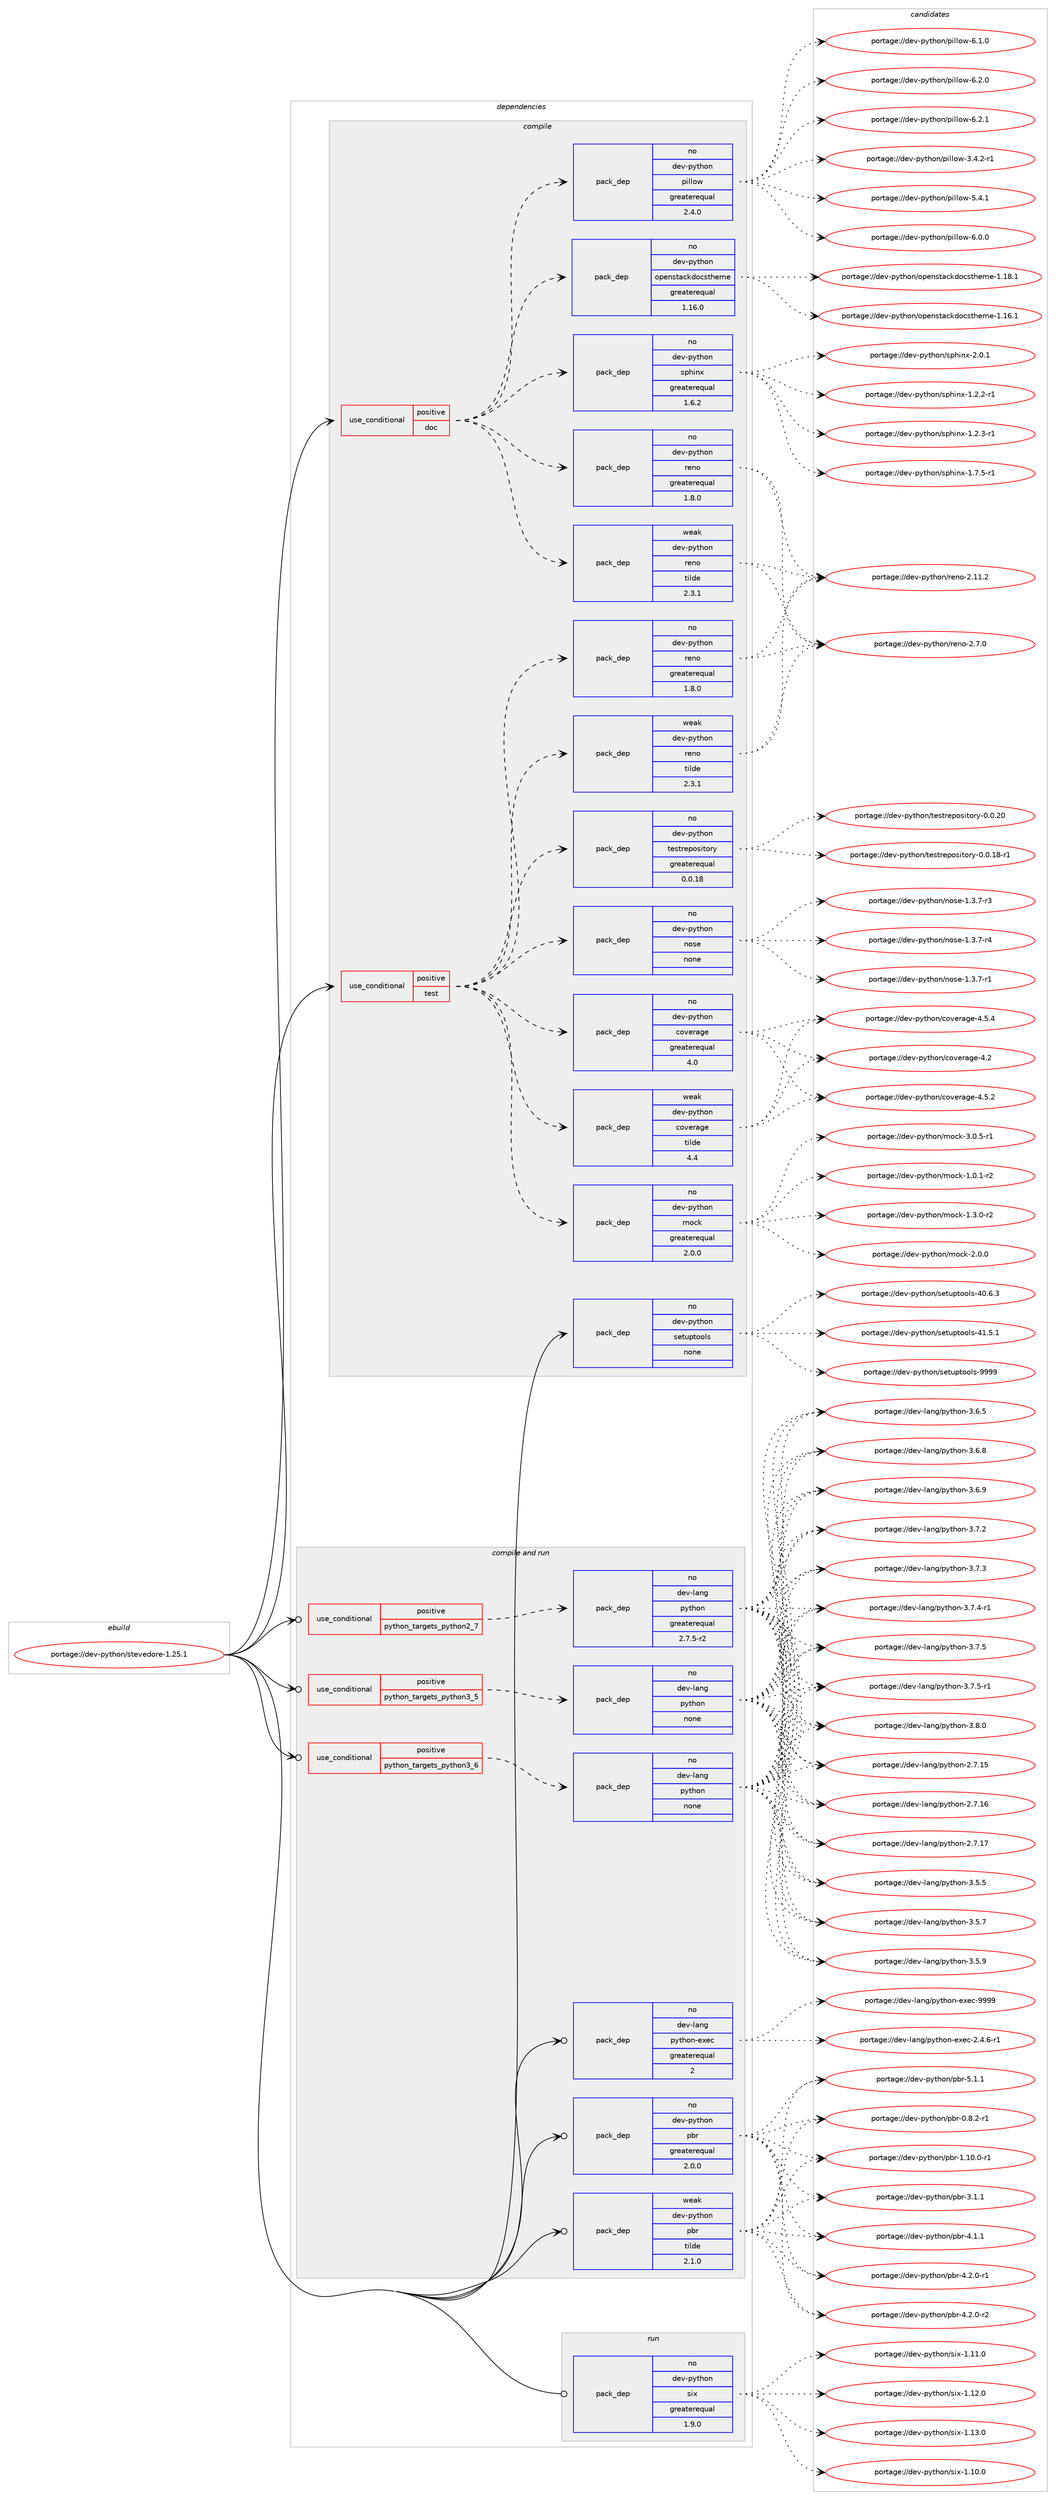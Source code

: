 digraph prolog {

# *************
# Graph options
# *************

newrank=true;
concentrate=true;
compound=true;
graph [rankdir=LR,fontname=Helvetica,fontsize=10,ranksep=1.5];#, ranksep=2.5, nodesep=0.2];
edge  [arrowhead=vee];
node  [fontname=Helvetica,fontsize=10];

# **********
# The ebuild
# **********

subgraph cluster_leftcol {
color=gray;
rank=same;
label=<<i>ebuild</i>>;
id [label="portage://dev-python/stevedore-1.25.1", color=red, width=4, href="../dev-python/stevedore-1.25.1.svg"];
}

# ****************
# The dependencies
# ****************

subgraph cluster_midcol {
color=gray;
label=<<i>dependencies</i>>;
subgraph cluster_compile {
fillcolor="#eeeeee";
style=filled;
label=<<i>compile</i>>;
subgraph cond39394 {
dependency174615 [label=<<TABLE BORDER="0" CELLBORDER="1" CELLSPACING="0" CELLPADDING="4"><TR><TD ROWSPAN="3" CELLPADDING="10">use_conditional</TD></TR><TR><TD>positive</TD></TR><TR><TD>doc</TD></TR></TABLE>>, shape=none, color=red];
subgraph pack131808 {
dependency174616 [label=<<TABLE BORDER="0" CELLBORDER="1" CELLSPACING="0" CELLPADDING="4" WIDTH="220"><TR><TD ROWSPAN="6" CELLPADDING="30">pack_dep</TD></TR><TR><TD WIDTH="110">no</TD></TR><TR><TD>dev-python</TD></TR><TR><TD>pillow</TD></TR><TR><TD>greaterequal</TD></TR><TR><TD>2.4.0</TD></TR></TABLE>>, shape=none, color=blue];
}
dependency174615:e -> dependency174616:w [weight=20,style="dashed",arrowhead="vee"];
subgraph pack131809 {
dependency174617 [label=<<TABLE BORDER="0" CELLBORDER="1" CELLSPACING="0" CELLPADDING="4" WIDTH="220"><TR><TD ROWSPAN="6" CELLPADDING="30">pack_dep</TD></TR><TR><TD WIDTH="110">no</TD></TR><TR><TD>dev-python</TD></TR><TR><TD>sphinx</TD></TR><TR><TD>greaterequal</TD></TR><TR><TD>1.6.2</TD></TR></TABLE>>, shape=none, color=blue];
}
dependency174615:e -> dependency174617:w [weight=20,style="dashed",arrowhead="vee"];
subgraph pack131810 {
dependency174618 [label=<<TABLE BORDER="0" CELLBORDER="1" CELLSPACING="0" CELLPADDING="4" WIDTH="220"><TR><TD ROWSPAN="6" CELLPADDING="30">pack_dep</TD></TR><TR><TD WIDTH="110">no</TD></TR><TR><TD>dev-python</TD></TR><TR><TD>openstackdocstheme</TD></TR><TR><TD>greaterequal</TD></TR><TR><TD>1.16.0</TD></TR></TABLE>>, shape=none, color=blue];
}
dependency174615:e -> dependency174618:w [weight=20,style="dashed",arrowhead="vee"];
subgraph pack131811 {
dependency174619 [label=<<TABLE BORDER="0" CELLBORDER="1" CELLSPACING="0" CELLPADDING="4" WIDTH="220"><TR><TD ROWSPAN="6" CELLPADDING="30">pack_dep</TD></TR><TR><TD WIDTH="110">no</TD></TR><TR><TD>dev-python</TD></TR><TR><TD>reno</TD></TR><TR><TD>greaterequal</TD></TR><TR><TD>1.8.0</TD></TR></TABLE>>, shape=none, color=blue];
}
dependency174615:e -> dependency174619:w [weight=20,style="dashed",arrowhead="vee"];
subgraph pack131812 {
dependency174620 [label=<<TABLE BORDER="0" CELLBORDER="1" CELLSPACING="0" CELLPADDING="4" WIDTH="220"><TR><TD ROWSPAN="6" CELLPADDING="30">pack_dep</TD></TR><TR><TD WIDTH="110">weak</TD></TR><TR><TD>dev-python</TD></TR><TR><TD>reno</TD></TR><TR><TD>tilde</TD></TR><TR><TD>2.3.1</TD></TR></TABLE>>, shape=none, color=blue];
}
dependency174615:e -> dependency174620:w [weight=20,style="dashed",arrowhead="vee"];
}
id:e -> dependency174615:w [weight=20,style="solid",arrowhead="vee"];
subgraph cond39395 {
dependency174621 [label=<<TABLE BORDER="0" CELLBORDER="1" CELLSPACING="0" CELLPADDING="4"><TR><TD ROWSPAN="3" CELLPADDING="10">use_conditional</TD></TR><TR><TD>positive</TD></TR><TR><TD>test</TD></TR></TABLE>>, shape=none, color=red];
subgraph pack131813 {
dependency174622 [label=<<TABLE BORDER="0" CELLBORDER="1" CELLSPACING="0" CELLPADDING="4" WIDTH="220"><TR><TD ROWSPAN="6" CELLPADDING="30">pack_dep</TD></TR><TR><TD WIDTH="110">no</TD></TR><TR><TD>dev-python</TD></TR><TR><TD>mock</TD></TR><TR><TD>greaterequal</TD></TR><TR><TD>2.0.0</TD></TR></TABLE>>, shape=none, color=blue];
}
dependency174621:e -> dependency174622:w [weight=20,style="dashed",arrowhead="vee"];
subgraph pack131814 {
dependency174623 [label=<<TABLE BORDER="0" CELLBORDER="1" CELLSPACING="0" CELLPADDING="4" WIDTH="220"><TR><TD ROWSPAN="6" CELLPADDING="30">pack_dep</TD></TR><TR><TD WIDTH="110">no</TD></TR><TR><TD>dev-python</TD></TR><TR><TD>nose</TD></TR><TR><TD>none</TD></TR><TR><TD></TD></TR></TABLE>>, shape=none, color=blue];
}
dependency174621:e -> dependency174623:w [weight=20,style="dashed",arrowhead="vee"];
subgraph pack131815 {
dependency174624 [label=<<TABLE BORDER="0" CELLBORDER="1" CELLSPACING="0" CELLPADDING="4" WIDTH="220"><TR><TD ROWSPAN="6" CELLPADDING="30">pack_dep</TD></TR><TR><TD WIDTH="110">no</TD></TR><TR><TD>dev-python</TD></TR><TR><TD>coverage</TD></TR><TR><TD>greaterequal</TD></TR><TR><TD>4.0</TD></TR></TABLE>>, shape=none, color=blue];
}
dependency174621:e -> dependency174624:w [weight=20,style="dashed",arrowhead="vee"];
subgraph pack131816 {
dependency174625 [label=<<TABLE BORDER="0" CELLBORDER="1" CELLSPACING="0" CELLPADDING="4" WIDTH="220"><TR><TD ROWSPAN="6" CELLPADDING="30">pack_dep</TD></TR><TR><TD WIDTH="110">weak</TD></TR><TR><TD>dev-python</TD></TR><TR><TD>coverage</TD></TR><TR><TD>tilde</TD></TR><TR><TD>4.4</TD></TR></TABLE>>, shape=none, color=blue];
}
dependency174621:e -> dependency174625:w [weight=20,style="dashed",arrowhead="vee"];
subgraph pack131817 {
dependency174626 [label=<<TABLE BORDER="0" CELLBORDER="1" CELLSPACING="0" CELLPADDING="4" WIDTH="220"><TR><TD ROWSPAN="6" CELLPADDING="30">pack_dep</TD></TR><TR><TD WIDTH="110">no</TD></TR><TR><TD>dev-python</TD></TR><TR><TD>testrepository</TD></TR><TR><TD>greaterequal</TD></TR><TR><TD>0.0.18</TD></TR></TABLE>>, shape=none, color=blue];
}
dependency174621:e -> dependency174626:w [weight=20,style="dashed",arrowhead="vee"];
subgraph pack131818 {
dependency174627 [label=<<TABLE BORDER="0" CELLBORDER="1" CELLSPACING="0" CELLPADDING="4" WIDTH="220"><TR><TD ROWSPAN="6" CELLPADDING="30">pack_dep</TD></TR><TR><TD WIDTH="110">no</TD></TR><TR><TD>dev-python</TD></TR><TR><TD>reno</TD></TR><TR><TD>greaterequal</TD></TR><TR><TD>1.8.0</TD></TR></TABLE>>, shape=none, color=blue];
}
dependency174621:e -> dependency174627:w [weight=20,style="dashed",arrowhead="vee"];
subgraph pack131819 {
dependency174628 [label=<<TABLE BORDER="0" CELLBORDER="1" CELLSPACING="0" CELLPADDING="4" WIDTH="220"><TR><TD ROWSPAN="6" CELLPADDING="30">pack_dep</TD></TR><TR><TD WIDTH="110">weak</TD></TR><TR><TD>dev-python</TD></TR><TR><TD>reno</TD></TR><TR><TD>tilde</TD></TR><TR><TD>2.3.1</TD></TR></TABLE>>, shape=none, color=blue];
}
dependency174621:e -> dependency174628:w [weight=20,style="dashed",arrowhead="vee"];
}
id:e -> dependency174621:w [weight=20,style="solid",arrowhead="vee"];
subgraph pack131820 {
dependency174629 [label=<<TABLE BORDER="0" CELLBORDER="1" CELLSPACING="0" CELLPADDING="4" WIDTH="220"><TR><TD ROWSPAN="6" CELLPADDING="30">pack_dep</TD></TR><TR><TD WIDTH="110">no</TD></TR><TR><TD>dev-python</TD></TR><TR><TD>setuptools</TD></TR><TR><TD>none</TD></TR><TR><TD></TD></TR></TABLE>>, shape=none, color=blue];
}
id:e -> dependency174629:w [weight=20,style="solid",arrowhead="vee"];
}
subgraph cluster_compileandrun {
fillcolor="#eeeeee";
style=filled;
label=<<i>compile and run</i>>;
subgraph cond39396 {
dependency174630 [label=<<TABLE BORDER="0" CELLBORDER="1" CELLSPACING="0" CELLPADDING="4"><TR><TD ROWSPAN="3" CELLPADDING="10">use_conditional</TD></TR><TR><TD>positive</TD></TR><TR><TD>python_targets_python2_7</TD></TR></TABLE>>, shape=none, color=red];
subgraph pack131821 {
dependency174631 [label=<<TABLE BORDER="0" CELLBORDER="1" CELLSPACING="0" CELLPADDING="4" WIDTH="220"><TR><TD ROWSPAN="6" CELLPADDING="30">pack_dep</TD></TR><TR><TD WIDTH="110">no</TD></TR><TR><TD>dev-lang</TD></TR><TR><TD>python</TD></TR><TR><TD>greaterequal</TD></TR><TR><TD>2.7.5-r2</TD></TR></TABLE>>, shape=none, color=blue];
}
dependency174630:e -> dependency174631:w [weight=20,style="dashed",arrowhead="vee"];
}
id:e -> dependency174630:w [weight=20,style="solid",arrowhead="odotvee"];
subgraph cond39397 {
dependency174632 [label=<<TABLE BORDER="0" CELLBORDER="1" CELLSPACING="0" CELLPADDING="4"><TR><TD ROWSPAN="3" CELLPADDING="10">use_conditional</TD></TR><TR><TD>positive</TD></TR><TR><TD>python_targets_python3_5</TD></TR></TABLE>>, shape=none, color=red];
subgraph pack131822 {
dependency174633 [label=<<TABLE BORDER="0" CELLBORDER="1" CELLSPACING="0" CELLPADDING="4" WIDTH="220"><TR><TD ROWSPAN="6" CELLPADDING="30">pack_dep</TD></TR><TR><TD WIDTH="110">no</TD></TR><TR><TD>dev-lang</TD></TR><TR><TD>python</TD></TR><TR><TD>none</TD></TR><TR><TD></TD></TR></TABLE>>, shape=none, color=blue];
}
dependency174632:e -> dependency174633:w [weight=20,style="dashed",arrowhead="vee"];
}
id:e -> dependency174632:w [weight=20,style="solid",arrowhead="odotvee"];
subgraph cond39398 {
dependency174634 [label=<<TABLE BORDER="0" CELLBORDER="1" CELLSPACING="0" CELLPADDING="4"><TR><TD ROWSPAN="3" CELLPADDING="10">use_conditional</TD></TR><TR><TD>positive</TD></TR><TR><TD>python_targets_python3_6</TD></TR></TABLE>>, shape=none, color=red];
subgraph pack131823 {
dependency174635 [label=<<TABLE BORDER="0" CELLBORDER="1" CELLSPACING="0" CELLPADDING="4" WIDTH="220"><TR><TD ROWSPAN="6" CELLPADDING="30">pack_dep</TD></TR><TR><TD WIDTH="110">no</TD></TR><TR><TD>dev-lang</TD></TR><TR><TD>python</TD></TR><TR><TD>none</TD></TR><TR><TD></TD></TR></TABLE>>, shape=none, color=blue];
}
dependency174634:e -> dependency174635:w [weight=20,style="dashed",arrowhead="vee"];
}
id:e -> dependency174634:w [weight=20,style="solid",arrowhead="odotvee"];
subgraph pack131824 {
dependency174636 [label=<<TABLE BORDER="0" CELLBORDER="1" CELLSPACING="0" CELLPADDING="4" WIDTH="220"><TR><TD ROWSPAN="6" CELLPADDING="30">pack_dep</TD></TR><TR><TD WIDTH="110">no</TD></TR><TR><TD>dev-lang</TD></TR><TR><TD>python-exec</TD></TR><TR><TD>greaterequal</TD></TR><TR><TD>2</TD></TR></TABLE>>, shape=none, color=blue];
}
id:e -> dependency174636:w [weight=20,style="solid",arrowhead="odotvee"];
subgraph pack131825 {
dependency174637 [label=<<TABLE BORDER="0" CELLBORDER="1" CELLSPACING="0" CELLPADDING="4" WIDTH="220"><TR><TD ROWSPAN="6" CELLPADDING="30">pack_dep</TD></TR><TR><TD WIDTH="110">no</TD></TR><TR><TD>dev-python</TD></TR><TR><TD>pbr</TD></TR><TR><TD>greaterequal</TD></TR><TR><TD>2.0.0</TD></TR></TABLE>>, shape=none, color=blue];
}
id:e -> dependency174637:w [weight=20,style="solid",arrowhead="odotvee"];
subgraph pack131826 {
dependency174638 [label=<<TABLE BORDER="0" CELLBORDER="1" CELLSPACING="0" CELLPADDING="4" WIDTH="220"><TR><TD ROWSPAN="6" CELLPADDING="30">pack_dep</TD></TR><TR><TD WIDTH="110">weak</TD></TR><TR><TD>dev-python</TD></TR><TR><TD>pbr</TD></TR><TR><TD>tilde</TD></TR><TR><TD>2.1.0</TD></TR></TABLE>>, shape=none, color=blue];
}
id:e -> dependency174638:w [weight=20,style="solid",arrowhead="odotvee"];
}
subgraph cluster_run {
fillcolor="#eeeeee";
style=filled;
label=<<i>run</i>>;
subgraph pack131827 {
dependency174639 [label=<<TABLE BORDER="0" CELLBORDER="1" CELLSPACING="0" CELLPADDING="4" WIDTH="220"><TR><TD ROWSPAN="6" CELLPADDING="30">pack_dep</TD></TR><TR><TD WIDTH="110">no</TD></TR><TR><TD>dev-python</TD></TR><TR><TD>six</TD></TR><TR><TD>greaterequal</TD></TR><TR><TD>1.9.0</TD></TR></TABLE>>, shape=none, color=blue];
}
id:e -> dependency174639:w [weight=20,style="solid",arrowhead="odot"];
}
}

# **************
# The candidates
# **************

subgraph cluster_choices {
rank=same;
color=gray;
label=<<i>candidates</i>>;

subgraph choice131808 {
color=black;
nodesep=1;
choiceportage10010111845112121116104111110471121051081081111194551465246504511449 [label="portage://dev-python/pillow-3.4.2-r1", color=red, width=4,href="../dev-python/pillow-3.4.2-r1.svg"];
choiceportage1001011184511212111610411111047112105108108111119455346524649 [label="portage://dev-python/pillow-5.4.1", color=red, width=4,href="../dev-python/pillow-5.4.1.svg"];
choiceportage1001011184511212111610411111047112105108108111119455446484648 [label="portage://dev-python/pillow-6.0.0", color=red, width=4,href="../dev-python/pillow-6.0.0.svg"];
choiceportage1001011184511212111610411111047112105108108111119455446494648 [label="portage://dev-python/pillow-6.1.0", color=red, width=4,href="../dev-python/pillow-6.1.0.svg"];
choiceportage1001011184511212111610411111047112105108108111119455446504648 [label="portage://dev-python/pillow-6.2.0", color=red, width=4,href="../dev-python/pillow-6.2.0.svg"];
choiceportage1001011184511212111610411111047112105108108111119455446504649 [label="portage://dev-python/pillow-6.2.1", color=red, width=4,href="../dev-python/pillow-6.2.1.svg"];
dependency174616:e -> choiceportage10010111845112121116104111110471121051081081111194551465246504511449:w [style=dotted,weight="100"];
dependency174616:e -> choiceportage1001011184511212111610411111047112105108108111119455346524649:w [style=dotted,weight="100"];
dependency174616:e -> choiceportage1001011184511212111610411111047112105108108111119455446484648:w [style=dotted,weight="100"];
dependency174616:e -> choiceportage1001011184511212111610411111047112105108108111119455446494648:w [style=dotted,weight="100"];
dependency174616:e -> choiceportage1001011184511212111610411111047112105108108111119455446504648:w [style=dotted,weight="100"];
dependency174616:e -> choiceportage1001011184511212111610411111047112105108108111119455446504649:w [style=dotted,weight="100"];
}
subgraph choice131809 {
color=black;
nodesep=1;
choiceportage10010111845112121116104111110471151121041051101204549465046504511449 [label="portage://dev-python/sphinx-1.2.2-r1", color=red, width=4,href="../dev-python/sphinx-1.2.2-r1.svg"];
choiceportage10010111845112121116104111110471151121041051101204549465046514511449 [label="portage://dev-python/sphinx-1.2.3-r1", color=red, width=4,href="../dev-python/sphinx-1.2.3-r1.svg"];
choiceportage10010111845112121116104111110471151121041051101204549465546534511449 [label="portage://dev-python/sphinx-1.7.5-r1", color=red, width=4,href="../dev-python/sphinx-1.7.5-r1.svg"];
choiceportage1001011184511212111610411111047115112104105110120455046484649 [label="portage://dev-python/sphinx-2.0.1", color=red, width=4,href="../dev-python/sphinx-2.0.1.svg"];
dependency174617:e -> choiceportage10010111845112121116104111110471151121041051101204549465046504511449:w [style=dotted,weight="100"];
dependency174617:e -> choiceportage10010111845112121116104111110471151121041051101204549465046514511449:w [style=dotted,weight="100"];
dependency174617:e -> choiceportage10010111845112121116104111110471151121041051101204549465546534511449:w [style=dotted,weight="100"];
dependency174617:e -> choiceportage1001011184511212111610411111047115112104105110120455046484649:w [style=dotted,weight="100"];
}
subgraph choice131810 {
color=black;
nodesep=1;
choiceportage100101118451121211161041111104711111210111011511697991071001119911511610410110910145494649544649 [label="portage://dev-python/openstackdocstheme-1.16.1", color=red, width=4,href="../dev-python/openstackdocstheme-1.16.1.svg"];
choiceportage100101118451121211161041111104711111210111011511697991071001119911511610410110910145494649564649 [label="portage://dev-python/openstackdocstheme-1.18.1", color=red, width=4,href="../dev-python/openstackdocstheme-1.18.1.svg"];
dependency174618:e -> choiceportage100101118451121211161041111104711111210111011511697991071001119911511610410110910145494649544649:w [style=dotted,weight="100"];
dependency174618:e -> choiceportage100101118451121211161041111104711111210111011511697991071001119911511610410110910145494649564649:w [style=dotted,weight="100"];
}
subgraph choice131811 {
color=black;
nodesep=1;
choiceportage100101118451121211161041111104711410111011145504649494650 [label="portage://dev-python/reno-2.11.2", color=red, width=4,href="../dev-python/reno-2.11.2.svg"];
choiceportage1001011184511212111610411111047114101110111455046554648 [label="portage://dev-python/reno-2.7.0", color=red, width=4,href="../dev-python/reno-2.7.0.svg"];
dependency174619:e -> choiceportage100101118451121211161041111104711410111011145504649494650:w [style=dotted,weight="100"];
dependency174619:e -> choiceportage1001011184511212111610411111047114101110111455046554648:w [style=dotted,weight="100"];
}
subgraph choice131812 {
color=black;
nodesep=1;
choiceportage100101118451121211161041111104711410111011145504649494650 [label="portage://dev-python/reno-2.11.2", color=red, width=4,href="../dev-python/reno-2.11.2.svg"];
choiceportage1001011184511212111610411111047114101110111455046554648 [label="portage://dev-python/reno-2.7.0", color=red, width=4,href="../dev-python/reno-2.7.0.svg"];
dependency174620:e -> choiceportage100101118451121211161041111104711410111011145504649494650:w [style=dotted,weight="100"];
dependency174620:e -> choiceportage1001011184511212111610411111047114101110111455046554648:w [style=dotted,weight="100"];
}
subgraph choice131813 {
color=black;
nodesep=1;
choiceportage1001011184511212111610411111047109111991074549464846494511450 [label="portage://dev-python/mock-1.0.1-r2", color=red, width=4,href="../dev-python/mock-1.0.1-r2.svg"];
choiceportage1001011184511212111610411111047109111991074549465146484511450 [label="portage://dev-python/mock-1.3.0-r2", color=red, width=4,href="../dev-python/mock-1.3.0-r2.svg"];
choiceportage100101118451121211161041111104710911199107455046484648 [label="portage://dev-python/mock-2.0.0", color=red, width=4,href="../dev-python/mock-2.0.0.svg"];
choiceportage1001011184511212111610411111047109111991074551464846534511449 [label="portage://dev-python/mock-3.0.5-r1", color=red, width=4,href="../dev-python/mock-3.0.5-r1.svg"];
dependency174622:e -> choiceportage1001011184511212111610411111047109111991074549464846494511450:w [style=dotted,weight="100"];
dependency174622:e -> choiceportage1001011184511212111610411111047109111991074549465146484511450:w [style=dotted,weight="100"];
dependency174622:e -> choiceportage100101118451121211161041111104710911199107455046484648:w [style=dotted,weight="100"];
dependency174622:e -> choiceportage1001011184511212111610411111047109111991074551464846534511449:w [style=dotted,weight="100"];
}
subgraph choice131814 {
color=black;
nodesep=1;
choiceportage10010111845112121116104111110471101111151014549465146554511449 [label="portage://dev-python/nose-1.3.7-r1", color=red, width=4,href="../dev-python/nose-1.3.7-r1.svg"];
choiceportage10010111845112121116104111110471101111151014549465146554511451 [label="portage://dev-python/nose-1.3.7-r3", color=red, width=4,href="../dev-python/nose-1.3.7-r3.svg"];
choiceportage10010111845112121116104111110471101111151014549465146554511452 [label="portage://dev-python/nose-1.3.7-r4", color=red, width=4,href="../dev-python/nose-1.3.7-r4.svg"];
dependency174623:e -> choiceportage10010111845112121116104111110471101111151014549465146554511449:w [style=dotted,weight="100"];
dependency174623:e -> choiceportage10010111845112121116104111110471101111151014549465146554511451:w [style=dotted,weight="100"];
dependency174623:e -> choiceportage10010111845112121116104111110471101111151014549465146554511452:w [style=dotted,weight="100"];
}
subgraph choice131815 {
color=black;
nodesep=1;
choiceportage1001011184511212111610411111047991111181011149710310145524650 [label="portage://dev-python/coverage-4.2", color=red, width=4,href="../dev-python/coverage-4.2.svg"];
choiceportage10010111845112121116104111110479911111810111497103101455246534650 [label="portage://dev-python/coverage-4.5.2", color=red, width=4,href="../dev-python/coverage-4.5.2.svg"];
choiceportage10010111845112121116104111110479911111810111497103101455246534652 [label="portage://dev-python/coverage-4.5.4", color=red, width=4,href="../dev-python/coverage-4.5.4.svg"];
dependency174624:e -> choiceportage1001011184511212111610411111047991111181011149710310145524650:w [style=dotted,weight="100"];
dependency174624:e -> choiceportage10010111845112121116104111110479911111810111497103101455246534650:w [style=dotted,weight="100"];
dependency174624:e -> choiceportage10010111845112121116104111110479911111810111497103101455246534652:w [style=dotted,weight="100"];
}
subgraph choice131816 {
color=black;
nodesep=1;
choiceportage1001011184511212111610411111047991111181011149710310145524650 [label="portage://dev-python/coverage-4.2", color=red, width=4,href="../dev-python/coverage-4.2.svg"];
choiceportage10010111845112121116104111110479911111810111497103101455246534650 [label="portage://dev-python/coverage-4.5.2", color=red, width=4,href="../dev-python/coverage-4.5.2.svg"];
choiceportage10010111845112121116104111110479911111810111497103101455246534652 [label="portage://dev-python/coverage-4.5.4", color=red, width=4,href="../dev-python/coverage-4.5.4.svg"];
dependency174625:e -> choiceportage1001011184511212111610411111047991111181011149710310145524650:w [style=dotted,weight="100"];
dependency174625:e -> choiceportage10010111845112121116104111110479911111810111497103101455246534650:w [style=dotted,weight="100"];
dependency174625:e -> choiceportage10010111845112121116104111110479911111810111497103101455246534652:w [style=dotted,weight="100"];
}
subgraph choice131817 {
color=black;
nodesep=1;
choiceportage1001011184511212111610411111047116101115116114101112111115105116111114121454846484649564511449 [label="portage://dev-python/testrepository-0.0.18-r1", color=red, width=4,href="../dev-python/testrepository-0.0.18-r1.svg"];
choiceportage100101118451121211161041111104711610111511611410111211111510511611111412145484648465048 [label="portage://dev-python/testrepository-0.0.20", color=red, width=4,href="../dev-python/testrepository-0.0.20.svg"];
dependency174626:e -> choiceportage1001011184511212111610411111047116101115116114101112111115105116111114121454846484649564511449:w [style=dotted,weight="100"];
dependency174626:e -> choiceportage100101118451121211161041111104711610111511611410111211111510511611111412145484648465048:w [style=dotted,weight="100"];
}
subgraph choice131818 {
color=black;
nodesep=1;
choiceportage100101118451121211161041111104711410111011145504649494650 [label="portage://dev-python/reno-2.11.2", color=red, width=4,href="../dev-python/reno-2.11.2.svg"];
choiceportage1001011184511212111610411111047114101110111455046554648 [label="portage://dev-python/reno-2.7.0", color=red, width=4,href="../dev-python/reno-2.7.0.svg"];
dependency174627:e -> choiceportage100101118451121211161041111104711410111011145504649494650:w [style=dotted,weight="100"];
dependency174627:e -> choiceportage1001011184511212111610411111047114101110111455046554648:w [style=dotted,weight="100"];
}
subgraph choice131819 {
color=black;
nodesep=1;
choiceportage100101118451121211161041111104711410111011145504649494650 [label="portage://dev-python/reno-2.11.2", color=red, width=4,href="../dev-python/reno-2.11.2.svg"];
choiceportage1001011184511212111610411111047114101110111455046554648 [label="portage://dev-python/reno-2.7.0", color=red, width=4,href="../dev-python/reno-2.7.0.svg"];
dependency174628:e -> choiceportage100101118451121211161041111104711410111011145504649494650:w [style=dotted,weight="100"];
dependency174628:e -> choiceportage1001011184511212111610411111047114101110111455046554648:w [style=dotted,weight="100"];
}
subgraph choice131820 {
color=black;
nodesep=1;
choiceportage100101118451121211161041111104711510111611711211611111110811545524846544651 [label="portage://dev-python/setuptools-40.6.3", color=red, width=4,href="../dev-python/setuptools-40.6.3.svg"];
choiceportage100101118451121211161041111104711510111611711211611111110811545524946534649 [label="portage://dev-python/setuptools-41.5.1", color=red, width=4,href="../dev-python/setuptools-41.5.1.svg"];
choiceportage10010111845112121116104111110471151011161171121161111111081154557575757 [label="portage://dev-python/setuptools-9999", color=red, width=4,href="../dev-python/setuptools-9999.svg"];
dependency174629:e -> choiceportage100101118451121211161041111104711510111611711211611111110811545524846544651:w [style=dotted,weight="100"];
dependency174629:e -> choiceportage100101118451121211161041111104711510111611711211611111110811545524946534649:w [style=dotted,weight="100"];
dependency174629:e -> choiceportage10010111845112121116104111110471151011161171121161111111081154557575757:w [style=dotted,weight="100"];
}
subgraph choice131821 {
color=black;
nodesep=1;
choiceportage10010111845108971101034711212111610411111045504655464953 [label="portage://dev-lang/python-2.7.15", color=red, width=4,href="../dev-lang/python-2.7.15.svg"];
choiceportage10010111845108971101034711212111610411111045504655464954 [label="portage://dev-lang/python-2.7.16", color=red, width=4,href="../dev-lang/python-2.7.16.svg"];
choiceportage10010111845108971101034711212111610411111045504655464955 [label="portage://dev-lang/python-2.7.17", color=red, width=4,href="../dev-lang/python-2.7.17.svg"];
choiceportage100101118451089711010347112121116104111110455146534653 [label="portage://dev-lang/python-3.5.5", color=red, width=4,href="../dev-lang/python-3.5.5.svg"];
choiceportage100101118451089711010347112121116104111110455146534655 [label="portage://dev-lang/python-3.5.7", color=red, width=4,href="../dev-lang/python-3.5.7.svg"];
choiceportage100101118451089711010347112121116104111110455146534657 [label="portage://dev-lang/python-3.5.9", color=red, width=4,href="../dev-lang/python-3.5.9.svg"];
choiceportage100101118451089711010347112121116104111110455146544653 [label="portage://dev-lang/python-3.6.5", color=red, width=4,href="../dev-lang/python-3.6.5.svg"];
choiceportage100101118451089711010347112121116104111110455146544656 [label="portage://dev-lang/python-3.6.8", color=red, width=4,href="../dev-lang/python-3.6.8.svg"];
choiceportage100101118451089711010347112121116104111110455146544657 [label="portage://dev-lang/python-3.6.9", color=red, width=4,href="../dev-lang/python-3.6.9.svg"];
choiceportage100101118451089711010347112121116104111110455146554650 [label="portage://dev-lang/python-3.7.2", color=red, width=4,href="../dev-lang/python-3.7.2.svg"];
choiceportage100101118451089711010347112121116104111110455146554651 [label="portage://dev-lang/python-3.7.3", color=red, width=4,href="../dev-lang/python-3.7.3.svg"];
choiceportage1001011184510897110103471121211161041111104551465546524511449 [label="portage://dev-lang/python-3.7.4-r1", color=red, width=4,href="../dev-lang/python-3.7.4-r1.svg"];
choiceportage100101118451089711010347112121116104111110455146554653 [label="portage://dev-lang/python-3.7.5", color=red, width=4,href="../dev-lang/python-3.7.5.svg"];
choiceportage1001011184510897110103471121211161041111104551465546534511449 [label="portage://dev-lang/python-3.7.5-r1", color=red, width=4,href="../dev-lang/python-3.7.5-r1.svg"];
choiceportage100101118451089711010347112121116104111110455146564648 [label="portage://dev-lang/python-3.8.0", color=red, width=4,href="../dev-lang/python-3.8.0.svg"];
dependency174631:e -> choiceportage10010111845108971101034711212111610411111045504655464953:w [style=dotted,weight="100"];
dependency174631:e -> choiceportage10010111845108971101034711212111610411111045504655464954:w [style=dotted,weight="100"];
dependency174631:e -> choiceportage10010111845108971101034711212111610411111045504655464955:w [style=dotted,weight="100"];
dependency174631:e -> choiceportage100101118451089711010347112121116104111110455146534653:w [style=dotted,weight="100"];
dependency174631:e -> choiceportage100101118451089711010347112121116104111110455146534655:w [style=dotted,weight="100"];
dependency174631:e -> choiceportage100101118451089711010347112121116104111110455146534657:w [style=dotted,weight="100"];
dependency174631:e -> choiceportage100101118451089711010347112121116104111110455146544653:w [style=dotted,weight="100"];
dependency174631:e -> choiceportage100101118451089711010347112121116104111110455146544656:w [style=dotted,weight="100"];
dependency174631:e -> choiceportage100101118451089711010347112121116104111110455146544657:w [style=dotted,weight="100"];
dependency174631:e -> choiceportage100101118451089711010347112121116104111110455146554650:w [style=dotted,weight="100"];
dependency174631:e -> choiceportage100101118451089711010347112121116104111110455146554651:w [style=dotted,weight="100"];
dependency174631:e -> choiceportage1001011184510897110103471121211161041111104551465546524511449:w [style=dotted,weight="100"];
dependency174631:e -> choiceportage100101118451089711010347112121116104111110455146554653:w [style=dotted,weight="100"];
dependency174631:e -> choiceportage1001011184510897110103471121211161041111104551465546534511449:w [style=dotted,weight="100"];
dependency174631:e -> choiceportage100101118451089711010347112121116104111110455146564648:w [style=dotted,weight="100"];
}
subgraph choice131822 {
color=black;
nodesep=1;
choiceportage10010111845108971101034711212111610411111045504655464953 [label="portage://dev-lang/python-2.7.15", color=red, width=4,href="../dev-lang/python-2.7.15.svg"];
choiceportage10010111845108971101034711212111610411111045504655464954 [label="portage://dev-lang/python-2.7.16", color=red, width=4,href="../dev-lang/python-2.7.16.svg"];
choiceportage10010111845108971101034711212111610411111045504655464955 [label="portage://dev-lang/python-2.7.17", color=red, width=4,href="../dev-lang/python-2.7.17.svg"];
choiceportage100101118451089711010347112121116104111110455146534653 [label="portage://dev-lang/python-3.5.5", color=red, width=4,href="../dev-lang/python-3.5.5.svg"];
choiceportage100101118451089711010347112121116104111110455146534655 [label="portage://dev-lang/python-3.5.7", color=red, width=4,href="../dev-lang/python-3.5.7.svg"];
choiceportage100101118451089711010347112121116104111110455146534657 [label="portage://dev-lang/python-3.5.9", color=red, width=4,href="../dev-lang/python-3.5.9.svg"];
choiceportage100101118451089711010347112121116104111110455146544653 [label="portage://dev-lang/python-3.6.5", color=red, width=4,href="../dev-lang/python-3.6.5.svg"];
choiceportage100101118451089711010347112121116104111110455146544656 [label="portage://dev-lang/python-3.6.8", color=red, width=4,href="../dev-lang/python-3.6.8.svg"];
choiceportage100101118451089711010347112121116104111110455146544657 [label="portage://dev-lang/python-3.6.9", color=red, width=4,href="../dev-lang/python-3.6.9.svg"];
choiceportage100101118451089711010347112121116104111110455146554650 [label="portage://dev-lang/python-3.7.2", color=red, width=4,href="../dev-lang/python-3.7.2.svg"];
choiceportage100101118451089711010347112121116104111110455146554651 [label="portage://dev-lang/python-3.7.3", color=red, width=4,href="../dev-lang/python-3.7.3.svg"];
choiceportage1001011184510897110103471121211161041111104551465546524511449 [label="portage://dev-lang/python-3.7.4-r1", color=red, width=4,href="../dev-lang/python-3.7.4-r1.svg"];
choiceportage100101118451089711010347112121116104111110455146554653 [label="portage://dev-lang/python-3.7.5", color=red, width=4,href="../dev-lang/python-3.7.5.svg"];
choiceportage1001011184510897110103471121211161041111104551465546534511449 [label="portage://dev-lang/python-3.7.5-r1", color=red, width=4,href="../dev-lang/python-3.7.5-r1.svg"];
choiceportage100101118451089711010347112121116104111110455146564648 [label="portage://dev-lang/python-3.8.0", color=red, width=4,href="../dev-lang/python-3.8.0.svg"];
dependency174633:e -> choiceportage10010111845108971101034711212111610411111045504655464953:w [style=dotted,weight="100"];
dependency174633:e -> choiceportage10010111845108971101034711212111610411111045504655464954:w [style=dotted,weight="100"];
dependency174633:e -> choiceportage10010111845108971101034711212111610411111045504655464955:w [style=dotted,weight="100"];
dependency174633:e -> choiceportage100101118451089711010347112121116104111110455146534653:w [style=dotted,weight="100"];
dependency174633:e -> choiceportage100101118451089711010347112121116104111110455146534655:w [style=dotted,weight="100"];
dependency174633:e -> choiceportage100101118451089711010347112121116104111110455146534657:w [style=dotted,weight="100"];
dependency174633:e -> choiceportage100101118451089711010347112121116104111110455146544653:w [style=dotted,weight="100"];
dependency174633:e -> choiceportage100101118451089711010347112121116104111110455146544656:w [style=dotted,weight="100"];
dependency174633:e -> choiceportage100101118451089711010347112121116104111110455146544657:w [style=dotted,weight="100"];
dependency174633:e -> choiceportage100101118451089711010347112121116104111110455146554650:w [style=dotted,weight="100"];
dependency174633:e -> choiceportage100101118451089711010347112121116104111110455146554651:w [style=dotted,weight="100"];
dependency174633:e -> choiceportage1001011184510897110103471121211161041111104551465546524511449:w [style=dotted,weight="100"];
dependency174633:e -> choiceportage100101118451089711010347112121116104111110455146554653:w [style=dotted,weight="100"];
dependency174633:e -> choiceportage1001011184510897110103471121211161041111104551465546534511449:w [style=dotted,weight="100"];
dependency174633:e -> choiceportage100101118451089711010347112121116104111110455146564648:w [style=dotted,weight="100"];
}
subgraph choice131823 {
color=black;
nodesep=1;
choiceportage10010111845108971101034711212111610411111045504655464953 [label="portage://dev-lang/python-2.7.15", color=red, width=4,href="../dev-lang/python-2.7.15.svg"];
choiceportage10010111845108971101034711212111610411111045504655464954 [label="portage://dev-lang/python-2.7.16", color=red, width=4,href="../dev-lang/python-2.7.16.svg"];
choiceportage10010111845108971101034711212111610411111045504655464955 [label="portage://dev-lang/python-2.7.17", color=red, width=4,href="../dev-lang/python-2.7.17.svg"];
choiceportage100101118451089711010347112121116104111110455146534653 [label="portage://dev-lang/python-3.5.5", color=red, width=4,href="../dev-lang/python-3.5.5.svg"];
choiceportage100101118451089711010347112121116104111110455146534655 [label="portage://dev-lang/python-3.5.7", color=red, width=4,href="../dev-lang/python-3.5.7.svg"];
choiceportage100101118451089711010347112121116104111110455146534657 [label="portage://dev-lang/python-3.5.9", color=red, width=4,href="../dev-lang/python-3.5.9.svg"];
choiceportage100101118451089711010347112121116104111110455146544653 [label="portage://dev-lang/python-3.6.5", color=red, width=4,href="../dev-lang/python-3.6.5.svg"];
choiceportage100101118451089711010347112121116104111110455146544656 [label="portage://dev-lang/python-3.6.8", color=red, width=4,href="../dev-lang/python-3.6.8.svg"];
choiceportage100101118451089711010347112121116104111110455146544657 [label="portage://dev-lang/python-3.6.9", color=red, width=4,href="../dev-lang/python-3.6.9.svg"];
choiceportage100101118451089711010347112121116104111110455146554650 [label="portage://dev-lang/python-3.7.2", color=red, width=4,href="../dev-lang/python-3.7.2.svg"];
choiceportage100101118451089711010347112121116104111110455146554651 [label="portage://dev-lang/python-3.7.3", color=red, width=4,href="../dev-lang/python-3.7.3.svg"];
choiceportage1001011184510897110103471121211161041111104551465546524511449 [label="portage://dev-lang/python-3.7.4-r1", color=red, width=4,href="../dev-lang/python-3.7.4-r1.svg"];
choiceportage100101118451089711010347112121116104111110455146554653 [label="portage://dev-lang/python-3.7.5", color=red, width=4,href="../dev-lang/python-3.7.5.svg"];
choiceportage1001011184510897110103471121211161041111104551465546534511449 [label="portage://dev-lang/python-3.7.5-r1", color=red, width=4,href="../dev-lang/python-3.7.5-r1.svg"];
choiceportage100101118451089711010347112121116104111110455146564648 [label="portage://dev-lang/python-3.8.0", color=red, width=4,href="../dev-lang/python-3.8.0.svg"];
dependency174635:e -> choiceportage10010111845108971101034711212111610411111045504655464953:w [style=dotted,weight="100"];
dependency174635:e -> choiceportage10010111845108971101034711212111610411111045504655464954:w [style=dotted,weight="100"];
dependency174635:e -> choiceportage10010111845108971101034711212111610411111045504655464955:w [style=dotted,weight="100"];
dependency174635:e -> choiceportage100101118451089711010347112121116104111110455146534653:w [style=dotted,weight="100"];
dependency174635:e -> choiceportage100101118451089711010347112121116104111110455146534655:w [style=dotted,weight="100"];
dependency174635:e -> choiceportage100101118451089711010347112121116104111110455146534657:w [style=dotted,weight="100"];
dependency174635:e -> choiceportage100101118451089711010347112121116104111110455146544653:w [style=dotted,weight="100"];
dependency174635:e -> choiceportage100101118451089711010347112121116104111110455146544656:w [style=dotted,weight="100"];
dependency174635:e -> choiceportage100101118451089711010347112121116104111110455146544657:w [style=dotted,weight="100"];
dependency174635:e -> choiceportage100101118451089711010347112121116104111110455146554650:w [style=dotted,weight="100"];
dependency174635:e -> choiceportage100101118451089711010347112121116104111110455146554651:w [style=dotted,weight="100"];
dependency174635:e -> choiceportage1001011184510897110103471121211161041111104551465546524511449:w [style=dotted,weight="100"];
dependency174635:e -> choiceportage100101118451089711010347112121116104111110455146554653:w [style=dotted,weight="100"];
dependency174635:e -> choiceportage1001011184510897110103471121211161041111104551465546534511449:w [style=dotted,weight="100"];
dependency174635:e -> choiceportage100101118451089711010347112121116104111110455146564648:w [style=dotted,weight="100"];
}
subgraph choice131824 {
color=black;
nodesep=1;
choiceportage10010111845108971101034711212111610411111045101120101994550465246544511449 [label="portage://dev-lang/python-exec-2.4.6-r1", color=red, width=4,href="../dev-lang/python-exec-2.4.6-r1.svg"];
choiceportage10010111845108971101034711212111610411111045101120101994557575757 [label="portage://dev-lang/python-exec-9999", color=red, width=4,href="../dev-lang/python-exec-9999.svg"];
dependency174636:e -> choiceportage10010111845108971101034711212111610411111045101120101994550465246544511449:w [style=dotted,weight="100"];
dependency174636:e -> choiceportage10010111845108971101034711212111610411111045101120101994557575757:w [style=dotted,weight="100"];
}
subgraph choice131825 {
color=black;
nodesep=1;
choiceportage1001011184511212111610411111047112981144548465646504511449 [label="portage://dev-python/pbr-0.8.2-r1", color=red, width=4,href="../dev-python/pbr-0.8.2-r1.svg"];
choiceportage100101118451121211161041111104711298114454946494846484511449 [label="portage://dev-python/pbr-1.10.0-r1", color=red, width=4,href="../dev-python/pbr-1.10.0-r1.svg"];
choiceportage100101118451121211161041111104711298114455146494649 [label="portage://dev-python/pbr-3.1.1", color=red, width=4,href="../dev-python/pbr-3.1.1.svg"];
choiceportage100101118451121211161041111104711298114455246494649 [label="portage://dev-python/pbr-4.1.1", color=red, width=4,href="../dev-python/pbr-4.1.1.svg"];
choiceportage1001011184511212111610411111047112981144552465046484511449 [label="portage://dev-python/pbr-4.2.0-r1", color=red, width=4,href="../dev-python/pbr-4.2.0-r1.svg"];
choiceportage1001011184511212111610411111047112981144552465046484511450 [label="portage://dev-python/pbr-4.2.0-r2", color=red, width=4,href="../dev-python/pbr-4.2.0-r2.svg"];
choiceportage100101118451121211161041111104711298114455346494649 [label="portage://dev-python/pbr-5.1.1", color=red, width=4,href="../dev-python/pbr-5.1.1.svg"];
dependency174637:e -> choiceportage1001011184511212111610411111047112981144548465646504511449:w [style=dotted,weight="100"];
dependency174637:e -> choiceportage100101118451121211161041111104711298114454946494846484511449:w [style=dotted,weight="100"];
dependency174637:e -> choiceportage100101118451121211161041111104711298114455146494649:w [style=dotted,weight="100"];
dependency174637:e -> choiceportage100101118451121211161041111104711298114455246494649:w [style=dotted,weight="100"];
dependency174637:e -> choiceportage1001011184511212111610411111047112981144552465046484511449:w [style=dotted,weight="100"];
dependency174637:e -> choiceportage1001011184511212111610411111047112981144552465046484511450:w [style=dotted,weight="100"];
dependency174637:e -> choiceportage100101118451121211161041111104711298114455346494649:w [style=dotted,weight="100"];
}
subgraph choice131826 {
color=black;
nodesep=1;
choiceportage1001011184511212111610411111047112981144548465646504511449 [label="portage://dev-python/pbr-0.8.2-r1", color=red, width=4,href="../dev-python/pbr-0.8.2-r1.svg"];
choiceportage100101118451121211161041111104711298114454946494846484511449 [label="portage://dev-python/pbr-1.10.0-r1", color=red, width=4,href="../dev-python/pbr-1.10.0-r1.svg"];
choiceportage100101118451121211161041111104711298114455146494649 [label="portage://dev-python/pbr-3.1.1", color=red, width=4,href="../dev-python/pbr-3.1.1.svg"];
choiceportage100101118451121211161041111104711298114455246494649 [label="portage://dev-python/pbr-4.1.1", color=red, width=4,href="../dev-python/pbr-4.1.1.svg"];
choiceportage1001011184511212111610411111047112981144552465046484511449 [label="portage://dev-python/pbr-4.2.0-r1", color=red, width=4,href="../dev-python/pbr-4.2.0-r1.svg"];
choiceportage1001011184511212111610411111047112981144552465046484511450 [label="portage://dev-python/pbr-4.2.0-r2", color=red, width=4,href="../dev-python/pbr-4.2.0-r2.svg"];
choiceportage100101118451121211161041111104711298114455346494649 [label="portage://dev-python/pbr-5.1.1", color=red, width=4,href="../dev-python/pbr-5.1.1.svg"];
dependency174638:e -> choiceportage1001011184511212111610411111047112981144548465646504511449:w [style=dotted,weight="100"];
dependency174638:e -> choiceportage100101118451121211161041111104711298114454946494846484511449:w [style=dotted,weight="100"];
dependency174638:e -> choiceportage100101118451121211161041111104711298114455146494649:w [style=dotted,weight="100"];
dependency174638:e -> choiceportage100101118451121211161041111104711298114455246494649:w [style=dotted,weight="100"];
dependency174638:e -> choiceportage1001011184511212111610411111047112981144552465046484511449:w [style=dotted,weight="100"];
dependency174638:e -> choiceportage1001011184511212111610411111047112981144552465046484511450:w [style=dotted,weight="100"];
dependency174638:e -> choiceportage100101118451121211161041111104711298114455346494649:w [style=dotted,weight="100"];
}
subgraph choice131827 {
color=black;
nodesep=1;
choiceportage100101118451121211161041111104711510512045494649484648 [label="portage://dev-python/six-1.10.0", color=red, width=4,href="../dev-python/six-1.10.0.svg"];
choiceportage100101118451121211161041111104711510512045494649494648 [label="portage://dev-python/six-1.11.0", color=red, width=4,href="../dev-python/six-1.11.0.svg"];
choiceportage100101118451121211161041111104711510512045494649504648 [label="portage://dev-python/six-1.12.0", color=red, width=4,href="../dev-python/six-1.12.0.svg"];
choiceportage100101118451121211161041111104711510512045494649514648 [label="portage://dev-python/six-1.13.0", color=red, width=4,href="../dev-python/six-1.13.0.svg"];
dependency174639:e -> choiceportage100101118451121211161041111104711510512045494649484648:w [style=dotted,weight="100"];
dependency174639:e -> choiceportage100101118451121211161041111104711510512045494649494648:w [style=dotted,weight="100"];
dependency174639:e -> choiceportage100101118451121211161041111104711510512045494649504648:w [style=dotted,weight="100"];
dependency174639:e -> choiceportage100101118451121211161041111104711510512045494649514648:w [style=dotted,weight="100"];
}
}

}
